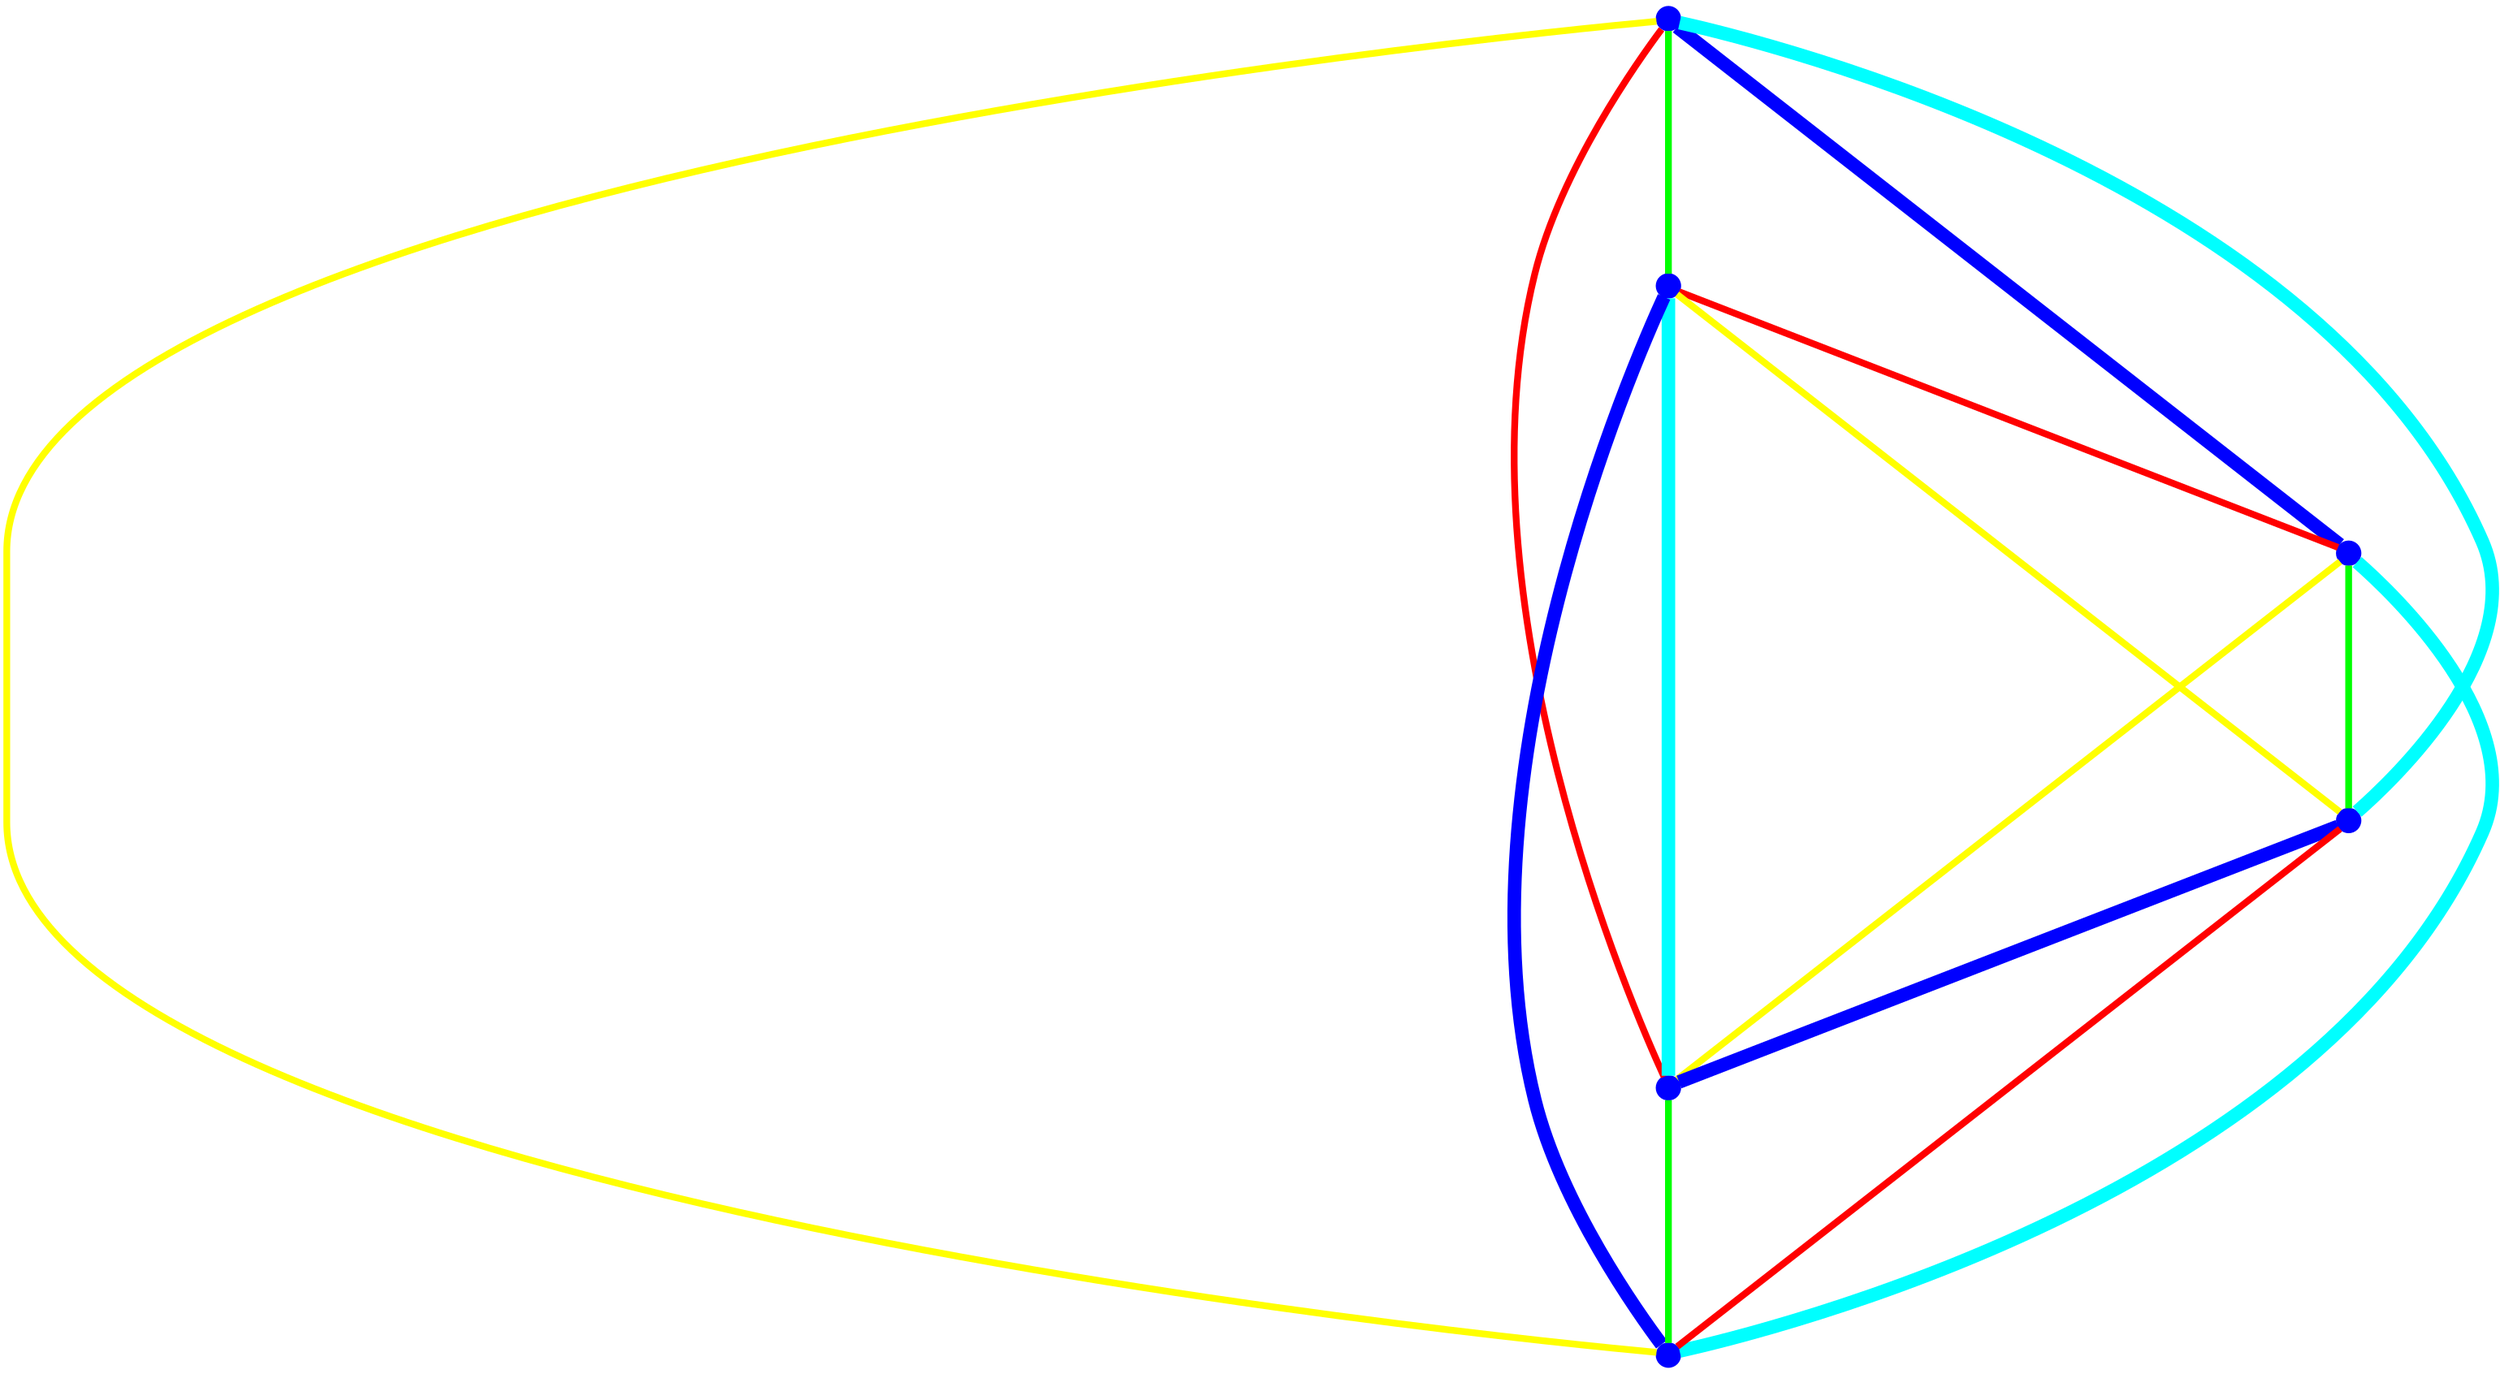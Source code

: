 graph {
ranksep=2
nodesep=2
node [label="" shape=circle style=filled fixedsize=true color=blue fillcolor=blue width=0.2];
"1" -- "2" [style="solid",penwidth="4",color="green"];
"1" -- "3" [style="solid",penwidth="8",color="blue"];
"1" -- "4" [style="solid",penwidth="8",color="cyan"];
"1" -- "5" [style="solid",penwidth="4",color="red"];
"1" -- "6" [style="solid",penwidth="4",color="yellow"];
"2" -- "3" [style="solid",penwidth="4",color="red"];
"2" -- "4" [style="solid",penwidth="4",color="yellow"];
"2" -- "5" [style="solid",penwidth="8",color="cyan"];
"2" -- "6" [style="solid",penwidth="8",color="blue"];
"3" -- "4" [style="solid",penwidth="4",color="green"];
"3" -- "5" [style="solid",penwidth="4",color="yellow"];
"3" -- "6" [style="solid",penwidth="8",color="cyan"];
"4" -- "5" [style="solid",penwidth="8",color="blue"];
"4" -- "6" [style="solid",penwidth="4",color="red"];
"5" -- "6" [style="solid",penwidth="4",color="green"];
}
